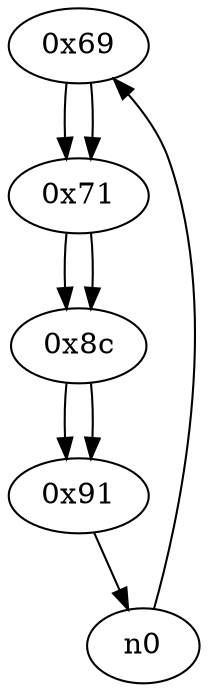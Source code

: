 digraph G{
/* nodes */
/* Start Freq.: 240741 */
/* entry: 0x69  */
  n1 [label="0x69"]
  n2 [label="0x71"]
  n3 [label="0x8c"]
  n4 [label="0x91"]
/* edges */
n1 -> n2;
n0 -> n1;
n2 -> n3;
n1 -> n2;
n3 -> n4;
n2 -> n3;
n4 -> n0;
n3 -> n4;
}
